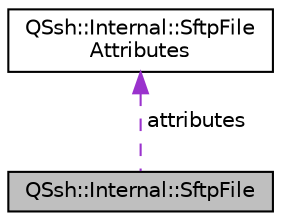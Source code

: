 digraph "QSsh::Internal::SftpFile"
{
  edge [fontname="Helvetica",fontsize="10",labelfontname="Helvetica",labelfontsize="10"];
  node [fontname="Helvetica",fontsize="10",shape=record];
  Node1 [label="QSsh::Internal::SftpFile",height=0.2,width=0.4,color="black", fillcolor="grey75", style="filled", fontcolor="black"];
  Node2 -> Node1 [dir="back",color="darkorchid3",fontsize="10",style="dashed",label=" attributes" ,fontname="Helvetica"];
  Node2 [label="QSsh::Internal::SftpFile\lAttributes",height=0.2,width=0.4,color="black", fillcolor="white", style="filled",URL="$struct_q_ssh_1_1_internal_1_1_sftp_file_attributes.html"];
}
